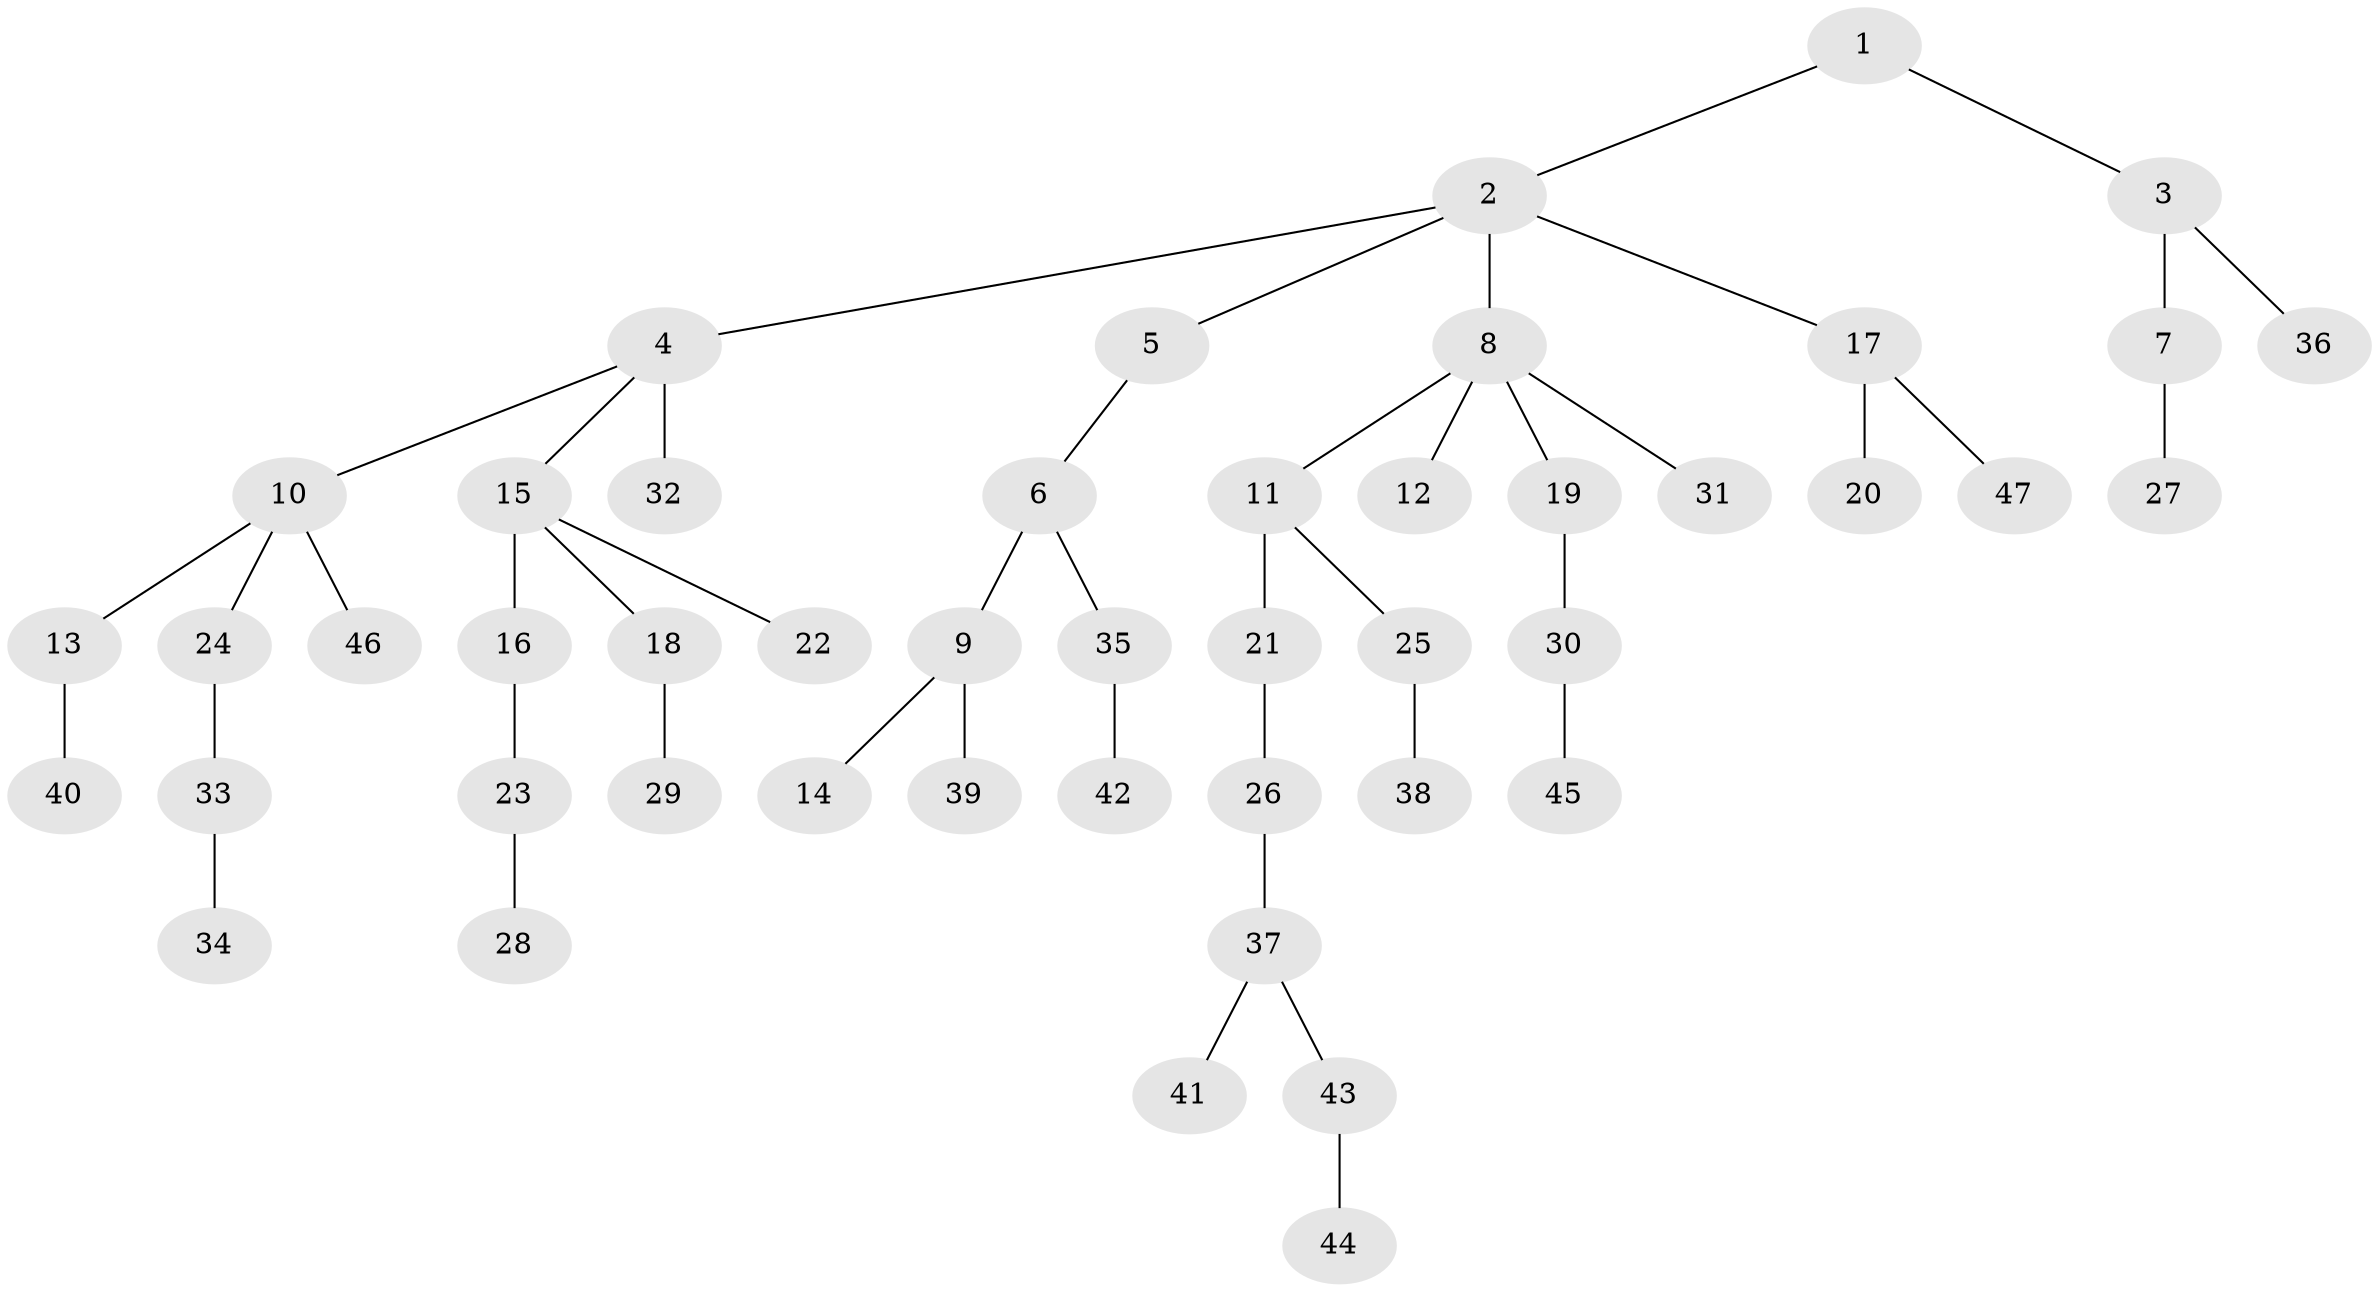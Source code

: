 // original degree distribution, {2: 0.22340425531914893, 6: 0.02127659574468085, 4: 0.05319148936170213, 5: 0.05319148936170213, 1: 0.5319148936170213, 3: 0.10638297872340426, 7: 0.010638297872340425}
// Generated by graph-tools (version 1.1) at 2025/36/03/09/25 02:36:28]
// undirected, 47 vertices, 46 edges
graph export_dot {
graph [start="1"]
  node [color=gray90,style=filled];
  1;
  2;
  3;
  4;
  5;
  6;
  7;
  8;
  9;
  10;
  11;
  12;
  13;
  14;
  15;
  16;
  17;
  18;
  19;
  20;
  21;
  22;
  23;
  24;
  25;
  26;
  27;
  28;
  29;
  30;
  31;
  32;
  33;
  34;
  35;
  36;
  37;
  38;
  39;
  40;
  41;
  42;
  43;
  44;
  45;
  46;
  47;
  1 -- 2 [weight=1.0];
  1 -- 3 [weight=1.0];
  2 -- 4 [weight=1.0];
  2 -- 5 [weight=1.0];
  2 -- 8 [weight=1.0];
  2 -- 17 [weight=1.0];
  3 -- 7 [weight=1.0];
  3 -- 36 [weight=1.0];
  4 -- 10 [weight=1.0];
  4 -- 15 [weight=1.0];
  4 -- 32 [weight=2.0];
  5 -- 6 [weight=1.0];
  6 -- 9 [weight=2.0];
  6 -- 35 [weight=1.0];
  7 -- 27 [weight=3.0];
  8 -- 11 [weight=1.0];
  8 -- 12 [weight=1.0];
  8 -- 19 [weight=1.0];
  8 -- 31 [weight=1.0];
  9 -- 14 [weight=1.0];
  9 -- 39 [weight=1.0];
  10 -- 13 [weight=1.0];
  10 -- 24 [weight=1.0];
  10 -- 46 [weight=1.0];
  11 -- 21 [weight=2.0];
  11 -- 25 [weight=1.0];
  13 -- 40 [weight=1.0];
  15 -- 16 [weight=3.0];
  15 -- 18 [weight=1.0];
  15 -- 22 [weight=1.0];
  16 -- 23 [weight=1.0];
  17 -- 20 [weight=1.0];
  17 -- 47 [weight=1.0];
  18 -- 29 [weight=3.0];
  19 -- 30 [weight=1.0];
  21 -- 26 [weight=1.0];
  23 -- 28 [weight=1.0];
  24 -- 33 [weight=1.0];
  25 -- 38 [weight=1.0];
  26 -- 37 [weight=1.0];
  30 -- 45 [weight=1.0];
  33 -- 34 [weight=1.0];
  35 -- 42 [weight=1.0];
  37 -- 41 [weight=1.0];
  37 -- 43 [weight=1.0];
  43 -- 44 [weight=2.0];
}
